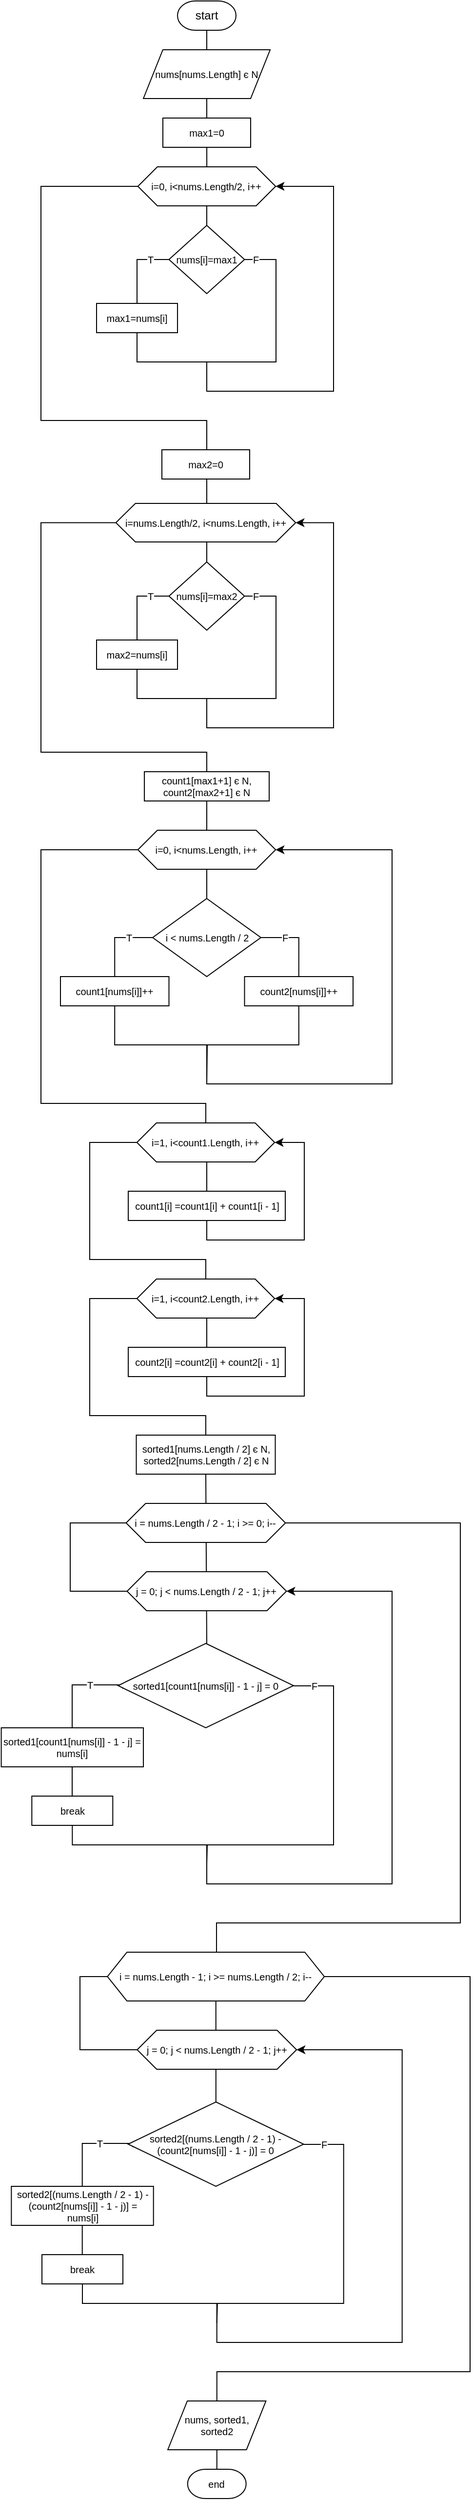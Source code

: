 <mxfile version="16.0.0" type="device"><diagram id="v2sm1mM0pepQvvOpU3Z4" name="Сторінка-1"><mxGraphModel dx="600" dy="413" grid="1" gridSize="10" guides="1" tooltips="1" connect="1" arrows="1" fold="1" page="1" pageScale="1" pageWidth="827" pageHeight="1169" math="0" shadow="0"><root><mxCell id="0"/><mxCell id="1" parent="0"/><mxCell id="8RahsOXbc50Np2tyDjcq-8" style="edgeStyle=orthogonalEdgeStyle;rounded=0;orthogonalLoop=1;jettySize=auto;html=1;exitX=0.5;exitY=1;exitDx=0;exitDy=0;exitPerimeter=0;fontSize=10;endArrow=none;endFill=0;" edge="1" parent="1" source="8RahsOXbc50Np2tyDjcq-1" target="8RahsOXbc50Np2tyDjcq-5"><mxGeometry relative="1" as="geometry"/></mxCell><mxCell id="8RahsOXbc50Np2tyDjcq-1" value="start" style="strokeWidth=1;html=1;shape=mxgraph.flowchart.terminator;whiteSpace=wrap;" vertex="1" parent="1"><mxGeometry x="340" y="70" width="60" height="30" as="geometry"/></mxCell><mxCell id="8RahsOXbc50Np2tyDjcq-2" value="nums[nums.Length] є N" style="shape=parallelogram;perimeter=parallelogramPerimeter;whiteSpace=wrap;html=1;fixedSize=1;strokeWidth=1;fontSize=10;" vertex="1" parent="1"><mxGeometry x="305" y="120" width="130" height="50" as="geometry"/></mxCell><mxCell id="8RahsOXbc50Np2tyDjcq-3" value="max1=0" style="rounded=0;whiteSpace=wrap;html=1;fontSize=10;strokeWidth=1;" vertex="1" parent="1"><mxGeometry x="325" y="190" width="90" height="30" as="geometry"/></mxCell><mxCell id="8RahsOXbc50Np2tyDjcq-22" style="edgeStyle=orthogonalEdgeStyle;rounded=0;orthogonalLoop=1;jettySize=auto;html=1;exitX=0;exitY=0.5;exitDx=0;exitDy=0;fontSize=10;endArrow=none;endFill=0;" edge="1" parent="1" source="8RahsOXbc50Np2tyDjcq-5" target="8RahsOXbc50Np2tyDjcq-15"><mxGeometry relative="1" as="geometry"><Array as="points"><mxPoint x="200" y="260"/><mxPoint x="200" y="500"/><mxPoint x="370" y="500"/></Array></mxGeometry></mxCell><mxCell id="8RahsOXbc50Np2tyDjcq-23" style="edgeStyle=orthogonalEdgeStyle;rounded=0;orthogonalLoop=1;jettySize=auto;html=1;exitX=0.5;exitY=1;exitDx=0;exitDy=0;entryX=0.5;entryY=0;entryDx=0;entryDy=0;fontSize=10;endArrow=none;endFill=0;" edge="1" parent="1" source="8RahsOXbc50Np2tyDjcq-5" target="8RahsOXbc50Np2tyDjcq-6"><mxGeometry relative="1" as="geometry"/></mxCell><mxCell id="8RahsOXbc50Np2tyDjcq-5" value="i=0, i&amp;lt;nums.Length/2, i++" style="shape=hexagon;perimeter=hexagonPerimeter2;whiteSpace=wrap;html=1;fixedSize=1;strokeWidth=1;fontSize=10;" vertex="1" parent="1"><mxGeometry x="299.38" y="240" width="141.25" height="40" as="geometry"/></mxCell><mxCell id="8RahsOXbc50Np2tyDjcq-10" value="T" style="edgeStyle=orthogonalEdgeStyle;rounded=0;orthogonalLoop=1;jettySize=auto;html=1;exitX=0;exitY=0.5;exitDx=0;exitDy=0;entryX=0.5;entryY=0;entryDx=0;entryDy=0;fontSize=10;endArrow=none;endFill=0;" edge="1" parent="1" source="8RahsOXbc50Np2tyDjcq-6" target="8RahsOXbc50Np2tyDjcq-7"><mxGeometry x="-0.516" relative="1" as="geometry"><mxPoint as="offset"/></mxGeometry></mxCell><mxCell id="8RahsOXbc50Np2tyDjcq-12" value="F" style="edgeStyle=orthogonalEdgeStyle;rounded=0;orthogonalLoop=1;jettySize=auto;html=1;exitX=1;exitY=0.5;exitDx=0;exitDy=0;entryX=1;entryY=0.5;entryDx=0;entryDy=0;fontSize=10;endArrow=classic;endFill=1;" edge="1" parent="1" source="8RahsOXbc50Np2tyDjcq-6" target="8RahsOXbc50Np2tyDjcq-5"><mxGeometry x="-0.965" relative="1" as="geometry"><Array as="points"><mxPoint x="441" y="335"/><mxPoint x="441" y="440"/><mxPoint x="370" y="440"/><mxPoint x="370" y="470"/><mxPoint x="500" y="470"/><mxPoint x="500" y="260"/></Array><mxPoint as="offset"/></mxGeometry></mxCell><mxCell id="8RahsOXbc50Np2tyDjcq-6" value="nums[i]=max1" style="rhombus;whiteSpace=wrap;html=1;fontSize=10;strokeWidth=1;" vertex="1" parent="1"><mxGeometry x="331.25" y="300" width="77.5" height="70" as="geometry"/></mxCell><mxCell id="8RahsOXbc50Np2tyDjcq-13" style="edgeStyle=orthogonalEdgeStyle;rounded=0;orthogonalLoop=1;jettySize=auto;html=1;fontSize=10;endArrow=none;endFill=0;" edge="1" parent="1" source="8RahsOXbc50Np2tyDjcq-7"><mxGeometry relative="1" as="geometry"><mxPoint x="370" y="470" as="targetPoint"/><Array as="points"><mxPoint x="299" y="440"/><mxPoint x="370" y="440"/><mxPoint x="370" y="450"/></Array></mxGeometry></mxCell><mxCell id="8RahsOXbc50Np2tyDjcq-7" value="max1=nums[i]" style="rounded=0;whiteSpace=wrap;html=1;strokeWidth=1;fontSize=10;" vertex="1" parent="1"><mxGeometry x="257" y="380" width="83" height="30" as="geometry"/></mxCell><mxCell id="8RahsOXbc50Np2tyDjcq-11" style="edgeStyle=orthogonalEdgeStyle;rounded=0;orthogonalLoop=1;jettySize=auto;html=1;exitX=0.5;exitY=1;exitDx=0;exitDy=0;fontSize=10;endArrow=none;endFill=0;" edge="1" parent="1" source="8RahsOXbc50Np2tyDjcq-7" target="8RahsOXbc50Np2tyDjcq-7"><mxGeometry relative="1" as="geometry"/></mxCell><mxCell id="8RahsOXbc50Np2tyDjcq-24" style="edgeStyle=orthogonalEdgeStyle;rounded=0;orthogonalLoop=1;jettySize=auto;html=1;exitX=0.5;exitY=1;exitDx=0;exitDy=0;entryX=0.5;entryY=0;entryDx=0;entryDy=0;fontSize=10;endArrow=none;endFill=0;" edge="1" parent="1" source="8RahsOXbc50Np2tyDjcq-15" target="8RahsOXbc50Np2tyDjcq-18"><mxGeometry relative="1" as="geometry"/></mxCell><mxCell id="8RahsOXbc50Np2tyDjcq-32" style="edgeStyle=orthogonalEdgeStyle;rounded=0;orthogonalLoop=1;jettySize=auto;html=1;exitX=0;exitY=0.5;exitDx=0;exitDy=0;entryX=0.5;entryY=0;entryDx=0;entryDy=0;fontSize=10;endArrow=none;endFill=0;" edge="1" parent="1" source="8RahsOXbc50Np2tyDjcq-15" target="8RahsOXbc50Np2tyDjcq-26"><mxGeometry relative="1" as="geometry"><Array as="points"><mxPoint x="200" y="605"/><mxPoint x="200" y="840"/><mxPoint x="370" y="840"/></Array></mxGeometry></mxCell><mxCell id="8RahsOXbc50Np2tyDjcq-15" value="i=nums.Length/2, i&amp;lt;nums.Length, i++" style="shape=hexagon;perimeter=hexagonPerimeter2;whiteSpace=wrap;html=1;fixedSize=1;strokeWidth=1;fontSize=10;" vertex="1" parent="1"><mxGeometry x="276.84" y="585" width="184.32" height="39.5" as="geometry"/></mxCell><mxCell id="8RahsOXbc50Np2tyDjcq-16" value="T" style="edgeStyle=orthogonalEdgeStyle;rounded=0;orthogonalLoop=1;jettySize=auto;html=1;exitX=0;exitY=0.5;exitDx=0;exitDy=0;entryX=0.5;entryY=0;entryDx=0;entryDy=0;fontSize=10;endArrow=none;endFill=0;" edge="1" source="8RahsOXbc50Np2tyDjcq-18" target="8RahsOXbc50Np2tyDjcq-20" parent="1"><mxGeometry x="-0.516" relative="1" as="geometry"><mxPoint as="offset"/></mxGeometry></mxCell><mxCell id="8RahsOXbc50Np2tyDjcq-17" value="F" style="edgeStyle=orthogonalEdgeStyle;rounded=0;orthogonalLoop=1;jettySize=auto;html=1;exitX=1;exitY=0.5;exitDx=0;exitDy=0;entryX=1;entryY=0.5;entryDx=0;entryDy=0;fontSize=10;endArrow=classic;endFill=1;" edge="1" source="8RahsOXbc50Np2tyDjcq-18" target="8RahsOXbc50Np2tyDjcq-15" parent="1"><mxGeometry x="-0.965" relative="1" as="geometry"><Array as="points"><mxPoint x="441" y="680"/><mxPoint x="441" y="785"/><mxPoint x="370" y="785"/><mxPoint x="370" y="815"/><mxPoint x="500" y="815"/><mxPoint x="500" y="605"/></Array><mxPoint as="offset"/></mxGeometry></mxCell><mxCell id="8RahsOXbc50Np2tyDjcq-18" value="nums[i]=max2" style="rhombus;whiteSpace=wrap;html=1;fontSize=10;strokeWidth=1;" vertex="1" parent="1"><mxGeometry x="331.25" y="645" width="77.5" height="70" as="geometry"/></mxCell><mxCell id="8RahsOXbc50Np2tyDjcq-19" style="edgeStyle=orthogonalEdgeStyle;rounded=0;orthogonalLoop=1;jettySize=auto;html=1;fontSize=10;endArrow=none;endFill=0;" edge="1" source="8RahsOXbc50Np2tyDjcq-20" parent="1"><mxGeometry relative="1" as="geometry"><mxPoint x="370.0" y="815" as="targetPoint"/><Array as="points"><mxPoint x="299" y="785"/><mxPoint x="370" y="785"/><mxPoint x="370" y="795"/></Array></mxGeometry></mxCell><mxCell id="8RahsOXbc50Np2tyDjcq-20" value="max2=nums[i]" style="rounded=0;whiteSpace=wrap;html=1;strokeWidth=1;fontSize=10;" vertex="1" parent="1"><mxGeometry x="257" y="725" width="83" height="30" as="geometry"/></mxCell><mxCell id="8RahsOXbc50Np2tyDjcq-21" style="edgeStyle=orthogonalEdgeStyle;rounded=0;orthogonalLoop=1;jettySize=auto;html=1;exitX=0.5;exitY=1;exitDx=0;exitDy=0;fontSize=10;endArrow=none;endFill=0;" edge="1" source="8RahsOXbc50Np2tyDjcq-20" target="8RahsOXbc50Np2tyDjcq-20" parent="1"><mxGeometry relative="1" as="geometry"/></mxCell><mxCell id="8RahsOXbc50Np2tyDjcq-25" value="max2=0" style="rounded=0;whiteSpace=wrap;html=1;fontSize=10;strokeWidth=1;" vertex="1" parent="1"><mxGeometry x="324" y="530" width="90" height="30" as="geometry"/></mxCell><mxCell id="8RahsOXbc50Np2tyDjcq-33" style="edgeStyle=orthogonalEdgeStyle;rounded=0;orthogonalLoop=1;jettySize=auto;html=1;exitX=0.5;exitY=1;exitDx=0;exitDy=0;entryX=0.5;entryY=0;entryDx=0;entryDy=0;fontSize=10;endArrow=none;endFill=0;" edge="1" parent="1" source="8RahsOXbc50Np2tyDjcq-26" target="8RahsOXbc50Np2tyDjcq-27"><mxGeometry relative="1" as="geometry"/></mxCell><mxCell id="8RahsOXbc50Np2tyDjcq-26" value="count1[max1+1] є N,&lt;br&gt;count2[max2+1] є N" style="rounded=0;whiteSpace=wrap;html=1;strokeWidth=1;fontSize=10;" vertex="1" parent="1"><mxGeometry x="306.01" y="860" width="128" height="30" as="geometry"/></mxCell><mxCell id="8RahsOXbc50Np2tyDjcq-34" style="edgeStyle=orthogonalEdgeStyle;rounded=0;orthogonalLoop=1;jettySize=auto;html=1;exitX=0.5;exitY=1;exitDx=0;exitDy=0;entryX=0.5;entryY=0;entryDx=0;entryDy=0;fontSize=10;endArrow=none;endFill=0;" edge="1" parent="1" source="8RahsOXbc50Np2tyDjcq-27" target="8RahsOXbc50Np2tyDjcq-28"><mxGeometry relative="1" as="geometry"/></mxCell><mxCell id="8RahsOXbc50Np2tyDjcq-42" style="edgeStyle=orthogonalEdgeStyle;rounded=0;orthogonalLoop=1;jettySize=auto;html=1;exitX=0;exitY=0.5;exitDx=0;exitDy=0;fontSize=10;endArrow=none;endFill=0;" edge="1" parent="1" source="8RahsOXbc50Np2tyDjcq-27" target="8RahsOXbc50Np2tyDjcq-40"><mxGeometry relative="1" as="geometry"><Array as="points"><mxPoint x="200" y="940"/><mxPoint x="200" y="1200"/><mxPoint x="369" y="1200"/></Array></mxGeometry></mxCell><mxCell id="8RahsOXbc50Np2tyDjcq-27" value="i=0, i&amp;lt;nums.Length, i++" style="shape=hexagon;perimeter=hexagonPerimeter2;whiteSpace=wrap;html=1;fixedSize=1;strokeWidth=1;fontSize=10;" vertex="1" parent="1"><mxGeometry x="299.37" y="920" width="141.25" height="40" as="geometry"/></mxCell><mxCell id="8RahsOXbc50Np2tyDjcq-35" value="T" style="edgeStyle=orthogonalEdgeStyle;rounded=0;orthogonalLoop=1;jettySize=auto;html=1;exitX=0;exitY=0.5;exitDx=0;exitDy=0;entryX=0.5;entryY=0;entryDx=0;entryDy=0;fontSize=10;endArrow=none;endFill=0;" edge="1" parent="1" source="8RahsOXbc50Np2tyDjcq-28" target="8RahsOXbc50Np2tyDjcq-29"><mxGeometry x="-0.379" relative="1" as="geometry"><mxPoint as="offset"/></mxGeometry></mxCell><mxCell id="8RahsOXbc50Np2tyDjcq-36" value="F" style="edgeStyle=orthogonalEdgeStyle;rounded=0;orthogonalLoop=1;jettySize=auto;html=1;exitX=1;exitY=0.5;exitDx=0;exitDy=0;entryX=0.5;entryY=0;entryDx=0;entryDy=0;fontSize=10;endArrow=none;endFill=0;" edge="1" parent="1" source="8RahsOXbc50Np2tyDjcq-28" target="8RahsOXbc50Np2tyDjcq-31"><mxGeometry x="-0.379" relative="1" as="geometry"><mxPoint as="offset"/></mxGeometry></mxCell><mxCell id="8RahsOXbc50Np2tyDjcq-28" value="i &amp;lt; nums.Length / 2" style="rhombus;whiteSpace=wrap;html=1;fontSize=10;strokeWidth=1;" vertex="1" parent="1"><mxGeometry x="314.51" y="990" width="111" height="80" as="geometry"/></mxCell><mxCell id="8RahsOXbc50Np2tyDjcq-39" style="edgeStyle=orthogonalEdgeStyle;rounded=0;orthogonalLoop=1;jettySize=auto;html=1;exitX=0.5;exitY=1;exitDx=0;exitDy=0;fontSize=10;endArrow=none;endFill=0;" edge="1" parent="1" source="8RahsOXbc50Np2tyDjcq-29"><mxGeometry relative="1" as="geometry"><mxPoint x="370.0" y="1180" as="targetPoint"/></mxGeometry></mxCell><mxCell id="8RahsOXbc50Np2tyDjcq-29" value="count1[nums[i]]++" style="rounded=0;whiteSpace=wrap;html=1;fontSize=10;strokeWidth=1;" vertex="1" parent="1"><mxGeometry x="220" y="1070" width="111.25" height="30" as="geometry"/></mxCell><mxCell id="8RahsOXbc50Np2tyDjcq-38" style="edgeStyle=orthogonalEdgeStyle;rounded=0;orthogonalLoop=1;jettySize=auto;html=1;exitX=0.5;exitY=1;exitDx=0;exitDy=0;fontSize=10;endArrow=classic;endFill=1;entryX=1;entryY=0.5;entryDx=0;entryDy=0;" edge="1" parent="1" source="8RahsOXbc50Np2tyDjcq-31" target="8RahsOXbc50Np2tyDjcq-27"><mxGeometry relative="1" as="geometry"><mxPoint x="390" y="1190" as="targetPoint"/><Array as="points"><mxPoint x="464" y="1140"/><mxPoint x="370" y="1140"/><mxPoint x="370" y="1180"/><mxPoint x="560" y="1180"/><mxPoint x="560" y="940"/></Array></mxGeometry></mxCell><mxCell id="8RahsOXbc50Np2tyDjcq-31" value="count2[nums[i]]++" style="rounded=0;whiteSpace=wrap;html=1;fontSize=10;strokeWidth=1;" vertex="1" parent="1"><mxGeometry x="408.75" y="1070" width="111.25" height="30" as="geometry"/></mxCell><mxCell id="8RahsOXbc50Np2tyDjcq-44" style="edgeStyle=orthogonalEdgeStyle;rounded=0;orthogonalLoop=1;jettySize=auto;html=1;exitX=0.529;exitY=0.984;exitDx=0;exitDy=0;entryX=0.5;entryY=0;entryDx=0;entryDy=0;fontSize=10;endArrow=none;endFill=0;exitPerimeter=0;" edge="1" parent="1" source="8RahsOXbc50Np2tyDjcq-40" target="8RahsOXbc50Np2tyDjcq-41"><mxGeometry relative="1" as="geometry"/></mxCell><mxCell id="8RahsOXbc50Np2tyDjcq-50" style="edgeStyle=orthogonalEdgeStyle;rounded=0;orthogonalLoop=1;jettySize=auto;html=1;exitX=0;exitY=0.5;exitDx=0;exitDy=0;entryX=0.5;entryY=0;entryDx=0;entryDy=0;fontSize=10;endArrow=none;endFill=0;" edge="1" parent="1" source="8RahsOXbc50Np2tyDjcq-40" target="8RahsOXbc50Np2tyDjcq-47"><mxGeometry relative="1" as="geometry"><Array as="points"><mxPoint x="250" y="1240"/><mxPoint x="250" y="1360"/><mxPoint x="369" y="1360"/></Array></mxGeometry></mxCell><mxCell id="8RahsOXbc50Np2tyDjcq-40" value="i=1, i&amp;lt;count1.Length, i++" style="shape=hexagon;perimeter=hexagonPerimeter2;whiteSpace=wrap;html=1;fixedSize=1;strokeWidth=1;fontSize=10;" vertex="1" parent="1"><mxGeometry x="298.38" y="1220" width="141.25" height="40" as="geometry"/></mxCell><mxCell id="8RahsOXbc50Np2tyDjcq-45" style="edgeStyle=orthogonalEdgeStyle;rounded=0;orthogonalLoop=1;jettySize=auto;html=1;exitX=0.5;exitY=1;exitDx=0;exitDy=0;entryX=1;entryY=0.5;entryDx=0;entryDy=0;fontSize=10;endArrow=classic;endFill=1;" edge="1" parent="1" source="8RahsOXbc50Np2tyDjcq-41" target="8RahsOXbc50Np2tyDjcq-40"><mxGeometry relative="1" as="geometry"><Array as="points"><mxPoint x="370" y="1340"/><mxPoint x="470" y="1340"/><mxPoint x="470" y="1240"/></Array></mxGeometry></mxCell><mxCell id="8RahsOXbc50Np2tyDjcq-41" value="count1[i] =count1[i] + count1[i - 1]" style="rounded=0;whiteSpace=wrap;html=1;strokeWidth=1;fontSize=10;" vertex="1" parent="1"><mxGeometry x="289.51" y="1290" width="161" height="30" as="geometry"/></mxCell><mxCell id="8RahsOXbc50Np2tyDjcq-46" style="edgeStyle=orthogonalEdgeStyle;rounded=0;orthogonalLoop=1;jettySize=auto;html=1;exitX=0.529;exitY=0.984;exitDx=0;exitDy=0;entryX=0.5;entryY=0;entryDx=0;entryDy=0;fontSize=10;endArrow=none;endFill=0;exitPerimeter=0;" edge="1" source="8RahsOXbc50Np2tyDjcq-47" target="8RahsOXbc50Np2tyDjcq-49" parent="1"><mxGeometry relative="1" as="geometry"/></mxCell><mxCell id="8RahsOXbc50Np2tyDjcq-52" style="edgeStyle=orthogonalEdgeStyle;rounded=0;orthogonalLoop=1;jettySize=auto;html=1;exitX=0;exitY=0.5;exitDx=0;exitDy=0;entryX=0.5;entryY=0;entryDx=0;entryDy=0;fontSize=10;endArrow=none;endFill=0;" edge="1" parent="1" source="8RahsOXbc50Np2tyDjcq-47" target="8RahsOXbc50Np2tyDjcq-51"><mxGeometry relative="1" as="geometry"><Array as="points"><mxPoint x="250" y="1400"/><mxPoint x="250" y="1520"/><mxPoint x="369" y="1520"/></Array></mxGeometry></mxCell><mxCell id="8RahsOXbc50Np2tyDjcq-47" value="i=1, i&amp;lt;count2.Length, i++" style="shape=hexagon;perimeter=hexagonPerimeter2;whiteSpace=wrap;html=1;fixedSize=1;strokeWidth=1;fontSize=10;" vertex="1" parent="1"><mxGeometry x="298.38" y="1380" width="141.25" height="40" as="geometry"/></mxCell><mxCell id="8RahsOXbc50Np2tyDjcq-48" style="edgeStyle=orthogonalEdgeStyle;rounded=0;orthogonalLoop=1;jettySize=auto;html=1;exitX=0.5;exitY=1;exitDx=0;exitDy=0;entryX=1;entryY=0.5;entryDx=0;entryDy=0;fontSize=10;endArrow=classic;endFill=1;" edge="1" source="8RahsOXbc50Np2tyDjcq-49" target="8RahsOXbc50Np2tyDjcq-47" parent="1"><mxGeometry relative="1" as="geometry"><Array as="points"><mxPoint x="370" y="1500"/><mxPoint x="470" y="1500"/><mxPoint x="470" y="1400"/></Array></mxGeometry></mxCell><mxCell id="8RahsOXbc50Np2tyDjcq-49" value="count2[i] =count2[i] + count2[i - 1]" style="rounded=0;whiteSpace=wrap;html=1;strokeWidth=1;fontSize=10;" vertex="1" parent="1"><mxGeometry x="289.51" y="1450" width="161" height="30" as="geometry"/></mxCell><mxCell id="8RahsOXbc50Np2tyDjcq-54" style="edgeStyle=orthogonalEdgeStyle;rounded=0;orthogonalLoop=1;jettySize=auto;html=1;exitX=0.5;exitY=1;exitDx=0;exitDy=0;fontSize=10;endArrow=none;endFill=0;entryX=0.5;entryY=0;entryDx=0;entryDy=0;" edge="1" parent="1" source="8RahsOXbc50Np2tyDjcq-51" target="8RahsOXbc50Np2tyDjcq-57"><mxGeometry relative="1" as="geometry"><mxPoint x="360" y="1610" as="targetPoint"/><Array as="points"><mxPoint x="370" y="1580"/><mxPoint x="370" y="1754"/></Array></mxGeometry></mxCell><mxCell id="8RahsOXbc50Np2tyDjcq-51" value="sorted1[nums.Length / 2] є N,&lt;br&gt;sorted2[nums.Length / 2] є N" style="rounded=0;whiteSpace=wrap;html=1;strokeWidth=1;fontSize=10;" vertex="1" parent="1"><mxGeometry x="297.76" y="1540" width="142.5" height="40" as="geometry"/></mxCell><mxCell id="8RahsOXbc50Np2tyDjcq-67" style="edgeStyle=orthogonalEdgeStyle;rounded=0;orthogonalLoop=1;jettySize=auto;html=1;exitX=1;exitY=0.5;exitDx=0;exitDy=0;fontSize=10;endArrow=none;endFill=0;entryX=0.5;entryY=0;entryDx=0;entryDy=0;" edge="1" parent="1" source="8RahsOXbc50Np2tyDjcq-53" target="8RahsOXbc50Np2tyDjcq-68"><mxGeometry relative="1" as="geometry"><mxPoint x="380" y="2080" as="targetPoint"/><Array as="points"><mxPoint x="630" y="1630"/><mxPoint x="630" y="2040"/><mxPoint x="380" y="2040"/><mxPoint x="380" y="2080"/></Array></mxGeometry></mxCell><mxCell id="8RahsOXbc50Np2tyDjcq-53" value="i = nums.Length / 2 - 1; i &amp;gt;= 0; i--" style="shape=hexagon;perimeter=hexagonPerimeter2;whiteSpace=wrap;html=1;fixedSize=1;fontSize=10;strokeWidth=1;" vertex="1" parent="1"><mxGeometry x="287.3" y="1610" width="163.43" height="40" as="geometry"/></mxCell><mxCell id="8RahsOXbc50Np2tyDjcq-66" style="edgeStyle=orthogonalEdgeStyle;rounded=0;orthogonalLoop=1;jettySize=auto;html=1;exitX=0;exitY=0.5;exitDx=0;exitDy=0;entryX=0;entryY=0.5;entryDx=0;entryDy=0;fontSize=10;endArrow=none;endFill=0;" edge="1" parent="1" source="8RahsOXbc50Np2tyDjcq-55" target="8RahsOXbc50Np2tyDjcq-53"><mxGeometry relative="1" as="geometry"><Array as="points"><mxPoint x="230" y="1700"/><mxPoint x="230" y="1630"/></Array></mxGeometry></mxCell><mxCell id="8RahsOXbc50Np2tyDjcq-55" value="j = 0; j &amp;lt; nums.Length / 2 - 1; j++" style="shape=hexagon;perimeter=hexagonPerimeter2;whiteSpace=wrap;html=1;fixedSize=1;fontSize=10;strokeWidth=1;" vertex="1" parent="1"><mxGeometry x="288.29" y="1680" width="163.43" height="40" as="geometry"/></mxCell><mxCell id="8RahsOXbc50Np2tyDjcq-61" value="T" style="edgeStyle=orthogonalEdgeStyle;rounded=0;orthogonalLoop=1;jettySize=auto;html=1;exitX=0.028;exitY=0.537;exitDx=0;exitDy=0;fontSize=10;endArrow=none;endFill=0;exitPerimeter=0;" edge="1" parent="1" source="8RahsOXbc50Np2tyDjcq-57" target="8RahsOXbc50Np2tyDjcq-60"><mxGeometry x="-0.553" relative="1" as="geometry"><Array as="points"><mxPoint x="284" y="1796"/><mxPoint x="232" y="1796"/></Array><mxPoint as="offset"/></mxGeometry></mxCell><mxCell id="8RahsOXbc50Np2tyDjcq-64" value="F" style="edgeStyle=orthogonalEdgeStyle;rounded=0;orthogonalLoop=1;jettySize=auto;html=1;exitX=0.964;exitY=0.528;exitDx=0;exitDy=0;entryX=1;entryY=0.5;entryDx=0;entryDy=0;fontSize=10;endArrow=classic;endFill=1;exitPerimeter=0;" edge="1" parent="1" source="8RahsOXbc50Np2tyDjcq-57" target="8RahsOXbc50Np2tyDjcq-55"><mxGeometry x="-0.94" relative="1" as="geometry"><Array as="points"><mxPoint x="453" y="1797"/><mxPoint x="500" y="1797"/><mxPoint x="500" y="1960"/><mxPoint x="370" y="1960"/><mxPoint x="370" y="2000"/><mxPoint x="560" y="2000"/><mxPoint x="560" y="1700"/></Array><mxPoint as="offset"/></mxGeometry></mxCell><mxCell id="8RahsOXbc50Np2tyDjcq-57" value="sorted1[count1[nums[i]] - 1 - j] = 0" style="rhombus;whiteSpace=wrap;html=1;fontSize=10;strokeWidth=1;" vertex="1" parent="1"><mxGeometry x="279" y="1753.5" width="180" height="86.5" as="geometry"/></mxCell><mxCell id="8RahsOXbc50Np2tyDjcq-59" value="sorted1[count1[nums[i]] - 1 - j] = nums[i]" style="rounded=0;whiteSpace=wrap;html=1;strokeWidth=1;fontSize=10;" vertex="1" parent="1"><mxGeometry x="159.3" y="1840" width="145.7" height="40" as="geometry"/></mxCell><mxCell id="8RahsOXbc50Np2tyDjcq-65" style="edgeStyle=orthogonalEdgeStyle;rounded=0;orthogonalLoop=1;jettySize=auto;html=1;exitX=0.5;exitY=1;exitDx=0;exitDy=0;fontSize=10;endArrow=none;endFill=0;" edge="1" parent="1" source="8RahsOXbc50Np2tyDjcq-60"><mxGeometry relative="1" as="geometry"><mxPoint x="370" y="1980" as="targetPoint"/></mxGeometry></mxCell><mxCell id="8RahsOXbc50Np2tyDjcq-60" value="break" style="rounded=0;whiteSpace=wrap;html=1;strokeWidth=1;fontSize=10;" vertex="1" parent="1"><mxGeometry x="190.65" y="1910" width="83" height="30" as="geometry"/></mxCell><mxCell id="8RahsOXbc50Np2tyDjcq-77" style="edgeStyle=orthogonalEdgeStyle;rounded=0;orthogonalLoop=1;jettySize=auto;html=1;exitX=0.5;exitY=1;exitDx=0;exitDy=0;fontSize=10;endArrow=none;endFill=0;" edge="1" parent="1" source="8RahsOXbc50Np2tyDjcq-68" target="8RahsOXbc50Np2tyDjcq-73"><mxGeometry relative="1" as="geometry"/></mxCell><mxCell id="8RahsOXbc50Np2tyDjcq-79" style="edgeStyle=orthogonalEdgeStyle;rounded=0;orthogonalLoop=1;jettySize=auto;html=1;exitX=1;exitY=0.5;exitDx=0;exitDy=0;entryX=0.5;entryY=0;entryDx=0;entryDy=0;fontSize=10;endArrow=none;endFill=0;" edge="1" parent="1" source="8RahsOXbc50Np2tyDjcq-68" target="8RahsOXbc50Np2tyDjcq-78"><mxGeometry relative="1" as="geometry"><Array as="points"><mxPoint x="640" y="2095"/><mxPoint x="640" y="2500"/><mxPoint x="380" y="2500"/></Array></mxGeometry></mxCell><mxCell id="8RahsOXbc50Np2tyDjcq-68" value="i = nums.Length - 1; i &amp;gt;= nums.Length / 2; i--" style="shape=hexagon;perimeter=hexagonPerimeter2;whiteSpace=wrap;html=1;fixedSize=1;fontSize=10;strokeWidth=1;" vertex="1" parent="1"><mxGeometry x="268.19" y="2070" width="222.34" height="50" as="geometry"/></mxCell><mxCell id="8RahsOXbc50Np2tyDjcq-69" style="edgeStyle=orthogonalEdgeStyle;rounded=0;orthogonalLoop=1;jettySize=auto;html=1;exitX=0;exitY=0.5;exitDx=0;exitDy=0;entryX=0;entryY=0.5;entryDx=0;entryDy=0;fontSize=10;endArrow=none;endFill=0;" edge="1" source="8RahsOXbc50Np2tyDjcq-70" target="8RahsOXbc50Np2tyDjcq-68" parent="1"><mxGeometry relative="1" as="geometry"><Array as="points"><mxPoint x="240" y="2170"/><mxPoint x="240" y="2095"/></Array></mxGeometry></mxCell><mxCell id="8RahsOXbc50Np2tyDjcq-70" value="j = 0; j &amp;lt; nums.Length / 2 - 1; j++" style="shape=hexagon;perimeter=hexagonPerimeter2;whiteSpace=wrap;html=1;fixedSize=1;fontSize=10;strokeWidth=1;" vertex="1" parent="1"><mxGeometry x="298.65" y="2150" width="163.43" height="40" as="geometry"/></mxCell><mxCell id="8RahsOXbc50Np2tyDjcq-71" value="T" style="edgeStyle=orthogonalEdgeStyle;rounded=0;orthogonalLoop=1;jettySize=auto;html=1;exitX=0.028;exitY=0.537;exitDx=0;exitDy=0;fontSize=10;endArrow=none;endFill=0;exitPerimeter=0;" edge="1" source="8RahsOXbc50Np2tyDjcq-73" target="8RahsOXbc50Np2tyDjcq-76" parent="1"><mxGeometry x="-0.553" relative="1" as="geometry"><Array as="points"><mxPoint x="294.36" y="2266"/><mxPoint x="242.36" y="2266"/></Array><mxPoint as="offset"/></mxGeometry></mxCell><mxCell id="8RahsOXbc50Np2tyDjcq-72" value="F" style="edgeStyle=orthogonalEdgeStyle;rounded=0;orthogonalLoop=1;jettySize=auto;html=1;exitX=0.964;exitY=0.528;exitDx=0;exitDy=0;entryX=1;entryY=0.5;entryDx=0;entryDy=0;fontSize=10;endArrow=classic;endFill=1;exitPerimeter=0;" edge="1" source="8RahsOXbc50Np2tyDjcq-73" target="8RahsOXbc50Np2tyDjcq-70" parent="1"><mxGeometry x="-0.94" relative="1" as="geometry"><Array as="points"><mxPoint x="463.36" y="2267"/><mxPoint x="510.36" y="2267"/><mxPoint x="510.36" y="2430"/><mxPoint x="380.36" y="2430"/><mxPoint x="380.36" y="2470"/><mxPoint x="570.36" y="2470"/><mxPoint x="570.36" y="2170"/></Array><mxPoint as="offset"/></mxGeometry></mxCell><mxCell id="8RahsOXbc50Np2tyDjcq-73" value="sorted2[(nums.Length / 2 - 1) - (count2[nums[i]] - 1 - j)] = 0" style="rhombus;whiteSpace=wrap;html=1;fontSize=10;strokeWidth=1;" vertex="1" parent="1"><mxGeometry x="289.36" y="2223.5" width="180" height="86.5" as="geometry"/></mxCell><mxCell id="8RahsOXbc50Np2tyDjcq-74" value="sorted2[(nums.Length / 2 - 1) - (count2[nums[i]] - 1 - j)] = nums[i]" style="rounded=0;whiteSpace=wrap;html=1;strokeWidth=1;fontSize=10;" vertex="1" parent="1"><mxGeometry x="169.66" y="2310" width="145.7" height="40" as="geometry"/></mxCell><mxCell id="8RahsOXbc50Np2tyDjcq-75" style="edgeStyle=orthogonalEdgeStyle;rounded=0;orthogonalLoop=1;jettySize=auto;html=1;exitX=0.5;exitY=1;exitDx=0;exitDy=0;fontSize=10;endArrow=none;endFill=0;" edge="1" source="8RahsOXbc50Np2tyDjcq-76" parent="1"><mxGeometry relative="1" as="geometry"><mxPoint x="380.36" y="2450" as="targetPoint"/></mxGeometry></mxCell><mxCell id="8RahsOXbc50Np2tyDjcq-76" value="break" style="rounded=0;whiteSpace=wrap;html=1;strokeWidth=1;fontSize=10;" vertex="1" parent="1"><mxGeometry x="201.01" y="2380" width="83" height="30" as="geometry"/></mxCell><mxCell id="8RahsOXbc50Np2tyDjcq-82" style="edgeStyle=orthogonalEdgeStyle;rounded=0;orthogonalLoop=1;jettySize=auto;html=1;exitX=0.5;exitY=1;exitDx=0;exitDy=0;entryX=0.5;entryY=0;entryDx=0;entryDy=0;entryPerimeter=0;fontSize=10;endArrow=none;endFill=0;" edge="1" parent="1" source="8RahsOXbc50Np2tyDjcq-78" target="8RahsOXbc50Np2tyDjcq-80"><mxGeometry relative="1" as="geometry"/></mxCell><mxCell id="8RahsOXbc50Np2tyDjcq-78" value="nums, sorted1, sorted2" style="shape=parallelogram;perimeter=parallelogramPerimeter;whiteSpace=wrap;html=1;fixedSize=1;strokeWidth=1;fontSize=10;" vertex="1" parent="1"><mxGeometry x="330.05" y="2530" width="100.64" height="50" as="geometry"/></mxCell><mxCell id="8RahsOXbc50Np2tyDjcq-80" value="end" style="strokeWidth=1;html=1;shape=mxgraph.flowchart.terminator;whiteSpace=wrap;fontSize=10;" vertex="1" parent="1"><mxGeometry x="350.37" y="2600" width="60" height="30" as="geometry"/></mxCell></root></mxGraphModel></diagram></mxfile>
